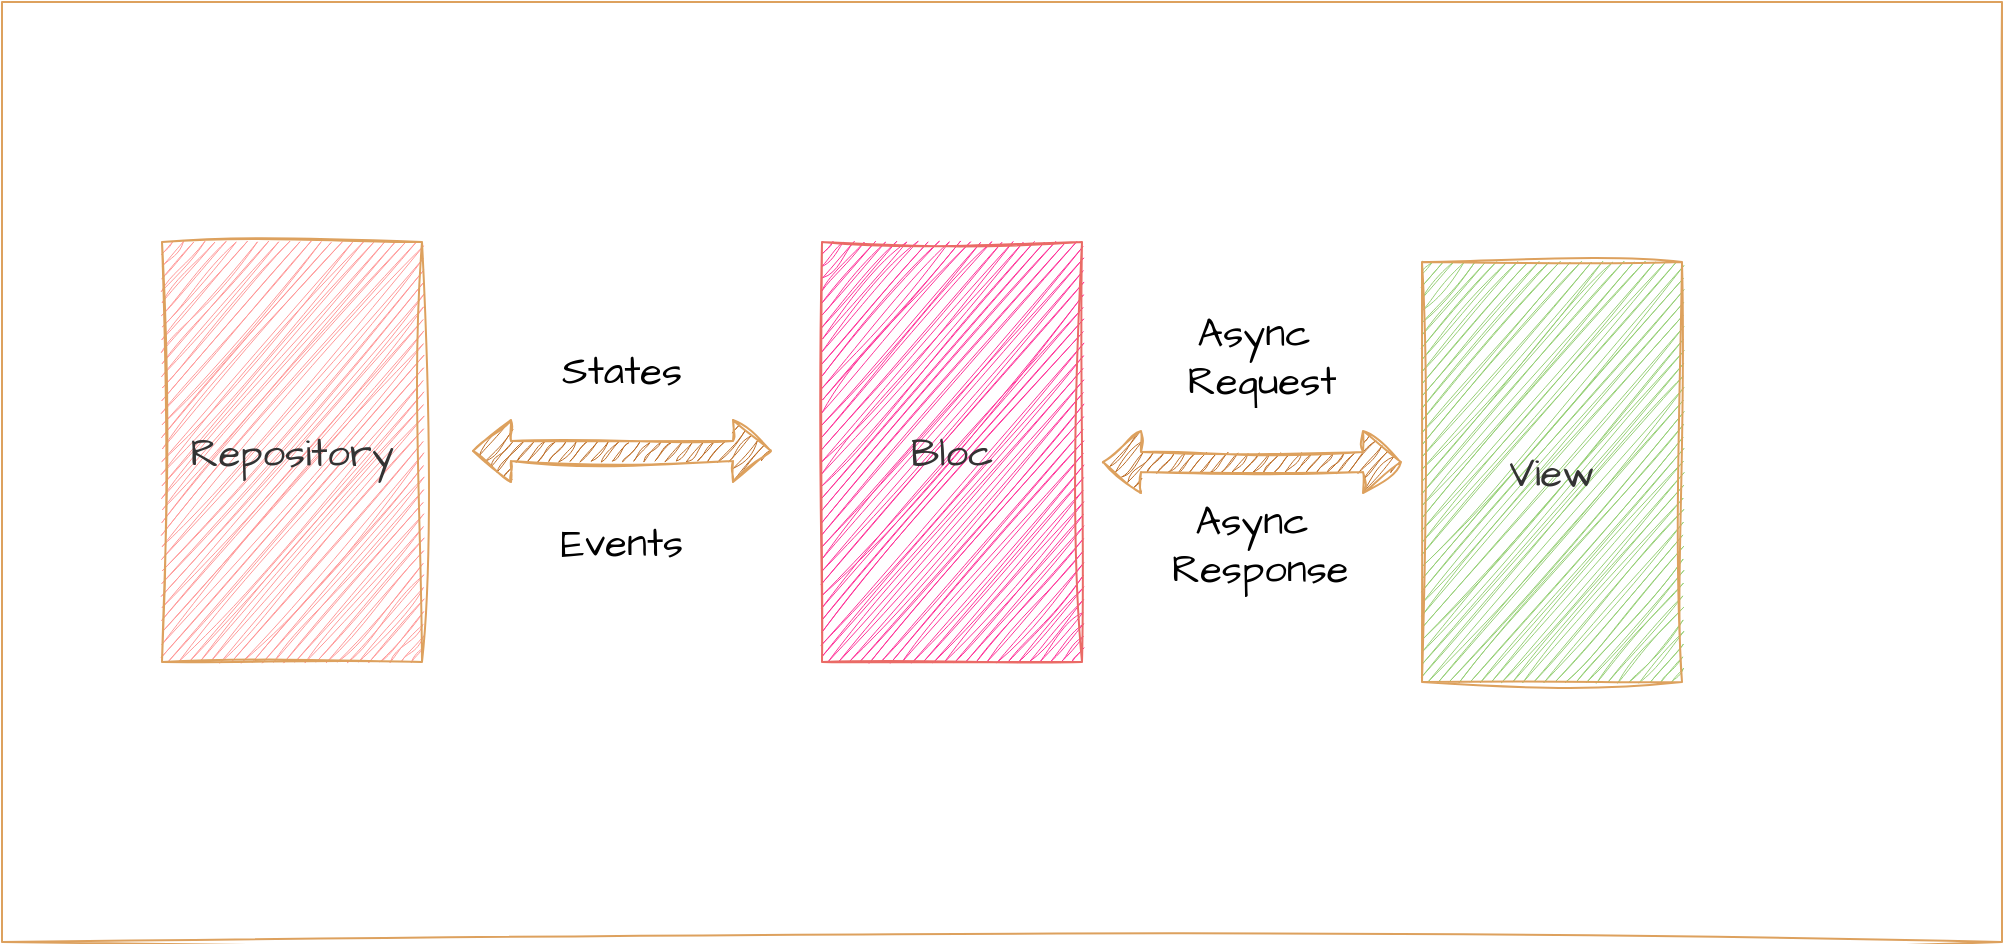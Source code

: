 <mxfile version="21.3.3" type="github">
  <diagram name="Page-1" id="9MlRQkrCMl7U1B5leZy-">
    <mxGraphModel dx="1434" dy="782" grid="1" gridSize="10" guides="1" tooltips="1" connect="1" arrows="1" fold="1" page="1" pageScale="1" pageWidth="850" pageHeight="1100" math="0" shadow="0">
      <root>
        <mxCell id="0" />
        <mxCell id="1" parent="0" />
        <mxCell id="AfWgA00FnSZlMNzZ8NYF-2" value="&lt;font color=&quot;#333333&quot;&gt;Repository&lt;/font&gt;" style="rounded=0;whiteSpace=wrap;html=1;sketch=1;hachureGap=4;jiggle=2;curveFitting=1;strokeColor=#DDA15E;fontFamily=Architects Daughter;fontSource=https%3A%2F%2Ffonts.googleapis.com%2Fcss%3Ffamily%3DArchitects%2BDaughter;fontSize=20;fontColor=#FEFAE0;fillColor=#FF9999;" vertex="1" parent="1">
          <mxGeometry x="120" y="240" width="130" height="210" as="geometry" />
        </mxCell>
        <mxCell id="AfWgA00FnSZlMNzZ8NYF-3" value="&lt;font color=&quot;#333333&quot;&gt;Bloc&lt;/font&gt;" style="rounded=0;whiteSpace=wrap;html=1;sketch=1;hachureGap=4;jiggle=2;curveFitting=1;strokeColor=#EA6B66;fontFamily=Architects Daughter;fontSource=https%3A%2F%2Ffonts.googleapis.com%2Fcss%3Ffamily%3DArchitects%2BDaughter;fontSize=20;fontColor=#FEFAE0;fillColor=#FF3399;" vertex="1" parent="1">
          <mxGeometry x="450" y="240" width="130" height="210" as="geometry" />
        </mxCell>
        <mxCell id="AfWgA00FnSZlMNzZ8NYF-4" value="&lt;font color=&quot;#333333&quot;&gt;View&lt;/font&gt;" style="rounded=0;whiteSpace=wrap;html=1;sketch=1;hachureGap=4;jiggle=2;curveFitting=1;strokeColor=#DDA15E;fontFamily=Architects Daughter;fontSource=https%3A%2F%2Ffonts.googleapis.com%2Fcss%3Ffamily%3DArchitects%2BDaughter;fontSize=20;fontColor=#FEFAE0;fillColor=#97D077;" vertex="1" parent="1">
          <mxGeometry x="750" y="250" width="130" height="210" as="geometry" />
        </mxCell>
        <mxCell id="AfWgA00FnSZlMNzZ8NYF-6" value="" style="shape=flexArrow;endArrow=classic;startArrow=classic;html=1;rounded=0;sketch=1;hachureGap=4;jiggle=2;curveFitting=1;strokeColor=#DDA15E;fontFamily=Architects Daughter;fontSource=https%3A%2F%2Ffonts.googleapis.com%2Fcss%3Ffamily%3DArchitects%2BDaughter;fontSize=16;fontColor=#FEFAE0;fillColor=#BC6C25;" edge="1" parent="1">
          <mxGeometry width="100" height="100" relative="1" as="geometry">
            <mxPoint x="590" y="350" as="sourcePoint" />
            <mxPoint x="740" y="350" as="targetPoint" />
          </mxGeometry>
        </mxCell>
        <mxCell id="AfWgA00FnSZlMNzZ8NYF-8" value="" style="shape=flexArrow;endArrow=classic;startArrow=classic;html=1;rounded=0;sketch=1;hachureGap=4;jiggle=2;curveFitting=1;strokeColor=#DDA15E;fontFamily=Architects Daughter;fontSource=https%3A%2F%2Ffonts.googleapis.com%2Fcss%3Ffamily%3DArchitects%2BDaughter;fontSize=16;fontColor=#FEFAE0;fillColor=#BC6C25;" edge="1" parent="1">
          <mxGeometry width="100" height="100" relative="1" as="geometry">
            <mxPoint x="275" y="344.5" as="sourcePoint" />
            <mxPoint x="425" y="344.5" as="targetPoint" />
          </mxGeometry>
        </mxCell>
        <mxCell id="AfWgA00FnSZlMNzZ8NYF-10" value="&lt;div align=&quot;center&quot;&gt;&lt;font color=&quot;#000000&quot;&gt;Async&amp;nbsp; Response&lt;br&gt;&lt;span style=&quot;background-color: rgb(0, 0, 0);&quot;&gt;&lt;/span&gt;&lt;/font&gt;&lt;/div&gt;" style="text;html=1;strokeColor=none;fillColor=none;align=center;verticalAlign=middle;whiteSpace=wrap;rounded=0;fontSize=20;fontFamily=Architects Daughter;fontColor=#FEFAE0;" vertex="1" parent="1">
          <mxGeometry x="639" y="376" width="60" height="30" as="geometry" />
        </mxCell>
        <mxCell id="AfWgA00FnSZlMNzZ8NYF-11" value="&lt;div align=&quot;center&quot;&gt;&lt;font color=&quot;#000000&quot;&gt;Async&amp;nbsp; Request&lt;br&gt;&lt;span style=&quot;background-color: rgb(0, 0, 0);&quot;&gt;&lt;/span&gt;&lt;/font&gt;&lt;/div&gt;" style="text;html=1;strokeColor=none;fillColor=none;align=center;verticalAlign=middle;whiteSpace=wrap;rounded=0;fontSize=20;fontFamily=Architects Daughter;fontColor=#FEFAE0;" vertex="1" parent="1">
          <mxGeometry x="640" y="282" width="60" height="30" as="geometry" />
        </mxCell>
        <mxCell id="AfWgA00FnSZlMNzZ8NYF-12" value="&lt;div align=&quot;center&quot;&gt;&lt;font color=&quot;#000000&quot;&gt;States&lt;br&gt;&lt;span style=&quot;background-color: rgb(0, 0, 0);&quot;&gt;&lt;/span&gt;&lt;/font&gt;&lt;/div&gt;" style="text;html=1;strokeColor=none;fillColor=none;align=center;verticalAlign=middle;whiteSpace=wrap;rounded=0;fontSize=20;fontFamily=Architects Daughter;fontColor=#FEFAE0;" vertex="1" parent="1">
          <mxGeometry x="320" y="289" width="60" height="30" as="geometry" />
        </mxCell>
        <mxCell id="AfWgA00FnSZlMNzZ8NYF-14" value="&lt;div align=&quot;center&quot;&gt;&lt;font color=&quot;#000000&quot;&gt;Events&lt;br&gt;&lt;span style=&quot;background-color: rgb(0, 0, 0);&quot;&gt;&lt;/span&gt;&lt;/font&gt;&lt;/div&gt;" style="text;html=1;strokeColor=none;fillColor=none;align=center;verticalAlign=middle;whiteSpace=wrap;rounded=0;fontSize=20;fontFamily=Architects Daughter;fontColor=#FEFAE0;" vertex="1" parent="1">
          <mxGeometry x="320" y="375" width="60" height="30" as="geometry" />
        </mxCell>
        <mxCell id="AfWgA00FnSZlMNzZ8NYF-15" value="" style="rounded=0;whiteSpace=wrap;html=1;sketch=1;hachureGap=4;jiggle=2;curveFitting=1;strokeColor=#DDA15E;fontFamily=Architects Daughter;fontSource=https%3A%2F%2Ffonts.googleapis.com%2Fcss%3Ffamily%3DArchitects%2BDaughter;fontSize=20;fontColor=#FEFAE0;fillColor=none;" vertex="1" parent="1">
          <mxGeometry x="40" y="120" width="1000" height="470" as="geometry" />
        </mxCell>
      </root>
    </mxGraphModel>
  </diagram>
</mxfile>
